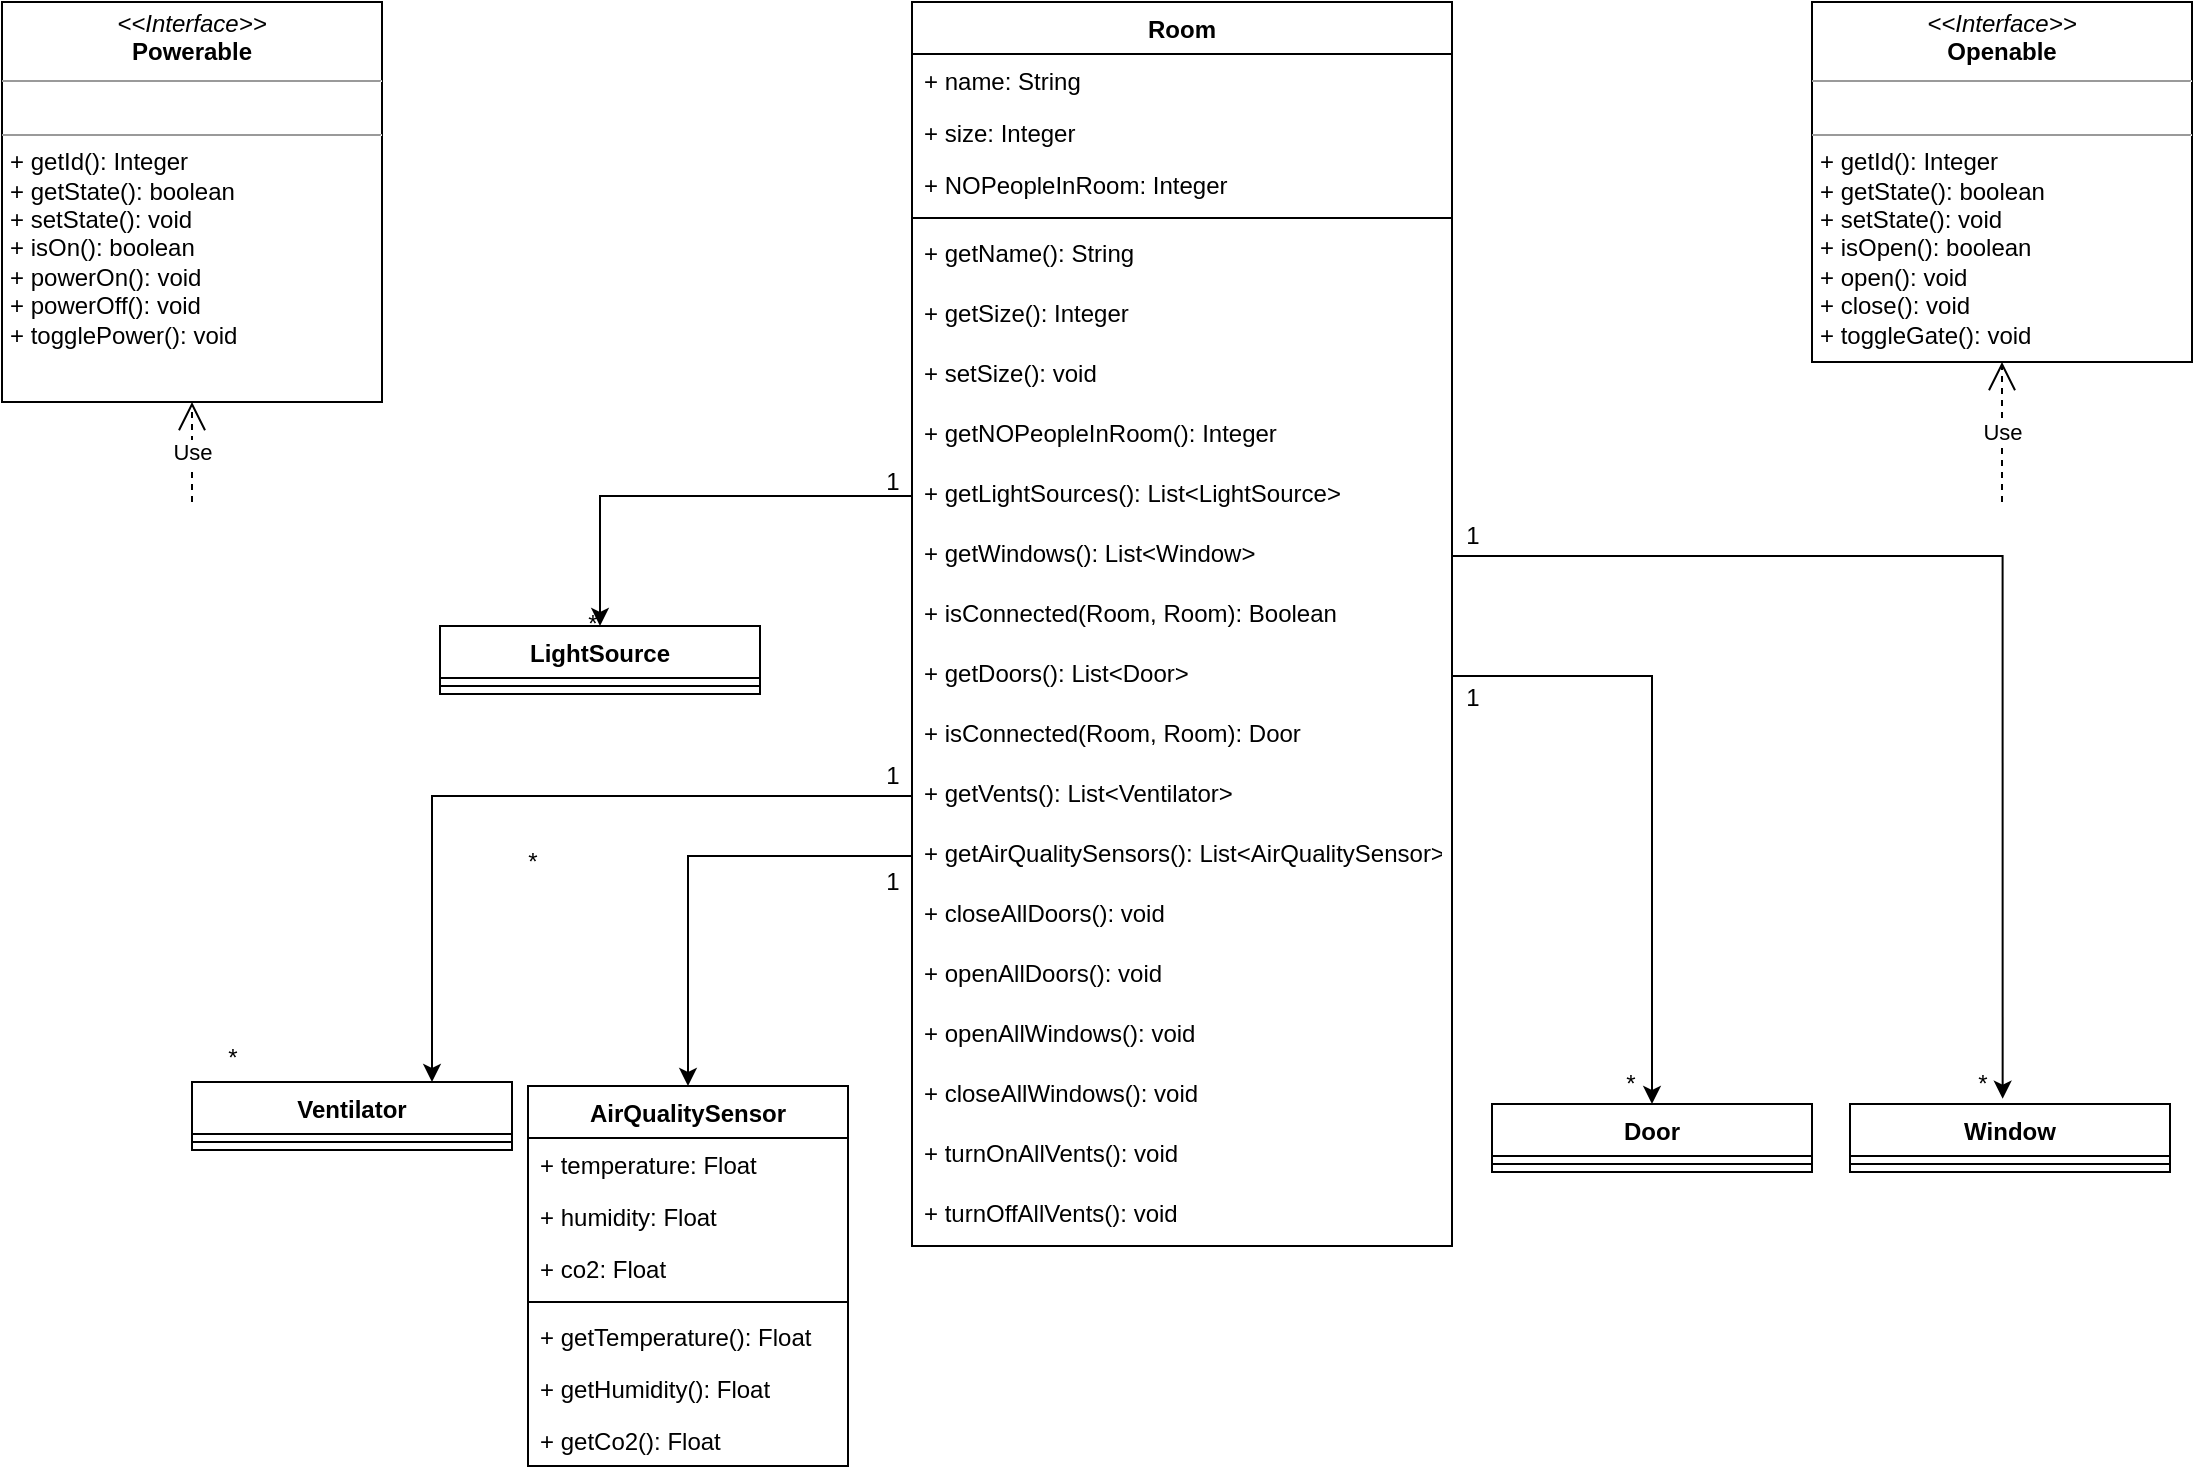 <mxfile version="20.6.0" type="device"><diagram name="UML" id="X6dM2k_elyDCfv0vWq0z"><mxGraphModel dx="1348" dy="1754" grid="0" gridSize="10" guides="1" tooltips="1" connect="1" arrows="1" fold="1" page="1" pageScale="1" pageWidth="1169" pageHeight="827" background="none" math="0" shadow="0"><root><mxCell id="g0CEWkr_IwTcYUqy6gfU-0"/><mxCell id="g0CEWkr_IwTcYUqy6gfU-1" parent="g0CEWkr_IwTcYUqy6gfU-0"/><mxCell id="w60c1zdR5W0mf0owf3Rb-15" value="Window" style="swimlane;fontStyle=1;align=center;verticalAlign=top;childLayout=stackLayout;horizontal=1;startSize=26;horizontalStack=0;resizeParent=1;resizeParentMax=0;resizeLast=0;collapsible=1;marginBottom=0;" parent="g0CEWkr_IwTcYUqy6gfU-1" vertex="1"><mxGeometry x="949" y="-249" width="160" height="34" as="geometry"/></mxCell><mxCell id="w60c1zdR5W0mf0owf3Rb-17" value="" style="line;strokeWidth=1;fillColor=none;align=left;verticalAlign=middle;spacingTop=-1;spacingLeft=3;spacingRight=3;rotatable=0;labelPosition=right;points=[];portConstraint=eastwest;strokeColor=inherit;" parent="w60c1zdR5W0mf0owf3Rb-15" vertex="1"><mxGeometry y="26" width="160" height="8" as="geometry"/></mxCell><mxCell id="JrZIzC8w7HbeRlBi-leS-0" value="Room" style="swimlane;fontStyle=1;align=center;verticalAlign=top;childLayout=stackLayout;horizontal=1;startSize=26;horizontalStack=0;resizeParent=1;resizeParentMax=0;resizeLast=0;collapsible=1;marginBottom=0;" parent="g0CEWkr_IwTcYUqy6gfU-1" vertex="1"><mxGeometry x="480" y="-800" width="270" height="622" as="geometry"><mxRectangle x="370" y="-680" width="70" height="30" as="alternateBounds"/></mxGeometry></mxCell><mxCell id="JrZIzC8w7HbeRlBi-leS-1" value="+ name: String" style="text;strokeColor=none;fillColor=none;align=left;verticalAlign=top;spacingLeft=4;spacingRight=4;overflow=hidden;rotatable=0;points=[[0,0.5],[1,0.5]];portConstraint=eastwest;" parent="JrZIzC8w7HbeRlBi-leS-0" vertex="1"><mxGeometry y="26" width="270" height="26" as="geometry"/></mxCell><mxCell id="raHJGq5JyYgqce_vCBoo-5" value="+ size: Integer" style="text;strokeColor=none;fillColor=none;align=left;verticalAlign=top;spacingLeft=4;spacingRight=4;overflow=hidden;rotatable=0;points=[[0,0.5],[1,0.5]];portConstraint=eastwest;" parent="JrZIzC8w7HbeRlBi-leS-0" vertex="1"><mxGeometry y="52" width="270" height="26" as="geometry"/></mxCell><mxCell id="vvLVDiPrClr1uJ0mD7oV-16" value="+ NOPeopleInRoom: Integer" style="text;strokeColor=none;fillColor=none;align=left;verticalAlign=top;spacingLeft=4;spacingRight=4;overflow=hidden;rotatable=0;points=[[0,0.5],[1,0.5]];portConstraint=eastwest;" parent="JrZIzC8w7HbeRlBi-leS-0" vertex="1"><mxGeometry y="78" width="270" height="26" as="geometry"/></mxCell><mxCell id="JrZIzC8w7HbeRlBi-leS-2" value="" style="line;strokeWidth=1;fillColor=none;align=left;verticalAlign=middle;spacingTop=-1;spacingLeft=3;spacingRight=3;rotatable=0;labelPosition=right;points=[];portConstraint=eastwest;strokeColor=inherit;" parent="JrZIzC8w7HbeRlBi-leS-0" vertex="1"><mxGeometry y="104" width="270" height="8" as="geometry"/></mxCell><mxCell id="vvLVDiPrClr1uJ0mD7oV-26" value="+ getName(): String" style="text;strokeColor=none;fillColor=none;align=left;verticalAlign=top;spacingLeft=4;spacingRight=4;overflow=hidden;rotatable=0;points=[[0,0.5],[1,0.5]];portConstraint=eastwest;" parent="JrZIzC8w7HbeRlBi-leS-0" vertex="1"><mxGeometry y="112" width="270" height="30" as="geometry"/></mxCell><mxCell id="vvLVDiPrClr1uJ0mD7oV-27" value="+ getSize(): Integer" style="text;strokeColor=none;fillColor=none;align=left;verticalAlign=top;spacingLeft=4;spacingRight=4;overflow=hidden;rotatable=0;points=[[0,0.5],[1,0.5]];portConstraint=eastwest;" parent="JrZIzC8w7HbeRlBi-leS-0" vertex="1"><mxGeometry y="142" width="270" height="30" as="geometry"/></mxCell><mxCell id="vvLVDiPrClr1uJ0mD7oV-28" value="+ setSize(): void" style="text;strokeColor=none;fillColor=none;align=left;verticalAlign=top;spacingLeft=4;spacingRight=4;overflow=hidden;rotatable=0;points=[[0,0.5],[1,0.5]];portConstraint=eastwest;" parent="JrZIzC8w7HbeRlBi-leS-0" vertex="1"><mxGeometry y="172" width="270" height="30" as="geometry"/></mxCell><mxCell id="vvLVDiPrClr1uJ0mD7oV-12" value="+ getNOPeopleInRoom(): Integer" style="text;strokeColor=none;fillColor=none;align=left;verticalAlign=top;spacingLeft=4;spacingRight=4;overflow=hidden;rotatable=0;points=[[0,0.5],[1,0.5]];portConstraint=eastwest;" parent="JrZIzC8w7HbeRlBi-leS-0" vertex="1"><mxGeometry y="202" width="270" height="30" as="geometry"/></mxCell><mxCell id="0AcdcQv5JlGQJyQ-DRpH-2" value="+ getLightSources(): List&lt;LightSource&gt;" style="text;strokeColor=none;fillColor=none;align=left;verticalAlign=top;spacingLeft=4;spacingRight=4;overflow=hidden;rotatable=0;points=[[0,0.5],[1,0.5]];portConstraint=eastwest;" parent="JrZIzC8w7HbeRlBi-leS-0" vertex="1"><mxGeometry y="232" width="270" height="30" as="geometry"/></mxCell><mxCell id="vvLVDiPrClr1uJ0mD7oV-7" value="+ getWindows(): List&lt;Window&gt;" style="text;strokeColor=none;fillColor=none;align=left;verticalAlign=top;spacingLeft=4;spacingRight=4;overflow=hidden;rotatable=0;points=[[0,0.5],[1,0.5]];portConstraint=eastwest;" parent="JrZIzC8w7HbeRlBi-leS-0" vertex="1"><mxGeometry y="262" width="270" height="30" as="geometry"/></mxCell><mxCell id="vvLVDiPrClr1uJ0mD7oV-5" value="+ isConnected(Room, Room): Boolean" style="text;strokeColor=none;fillColor=none;align=left;verticalAlign=top;spacingLeft=4;spacingRight=4;overflow=hidden;rotatable=0;points=[[0,0.5],[1,0.5]];portConstraint=eastwest;" parent="JrZIzC8w7HbeRlBi-leS-0" vertex="1"><mxGeometry y="292" width="270" height="30" as="geometry"/></mxCell><mxCell id="vvLVDiPrClr1uJ0mD7oV-8" value="+ getDoors(): List&lt;Door&gt;" style="text;strokeColor=none;fillColor=none;align=left;verticalAlign=top;spacingLeft=4;spacingRight=4;overflow=hidden;rotatable=0;points=[[0,0.5],[1,0.5]];portConstraint=eastwest;" parent="JrZIzC8w7HbeRlBi-leS-0" vertex="1"><mxGeometry y="322" width="270" height="30" as="geometry"/></mxCell><mxCell id="vvLVDiPrClr1uJ0mD7oV-4" value="+ isConnected(Room, Room): Door" style="text;strokeColor=none;fillColor=none;align=left;verticalAlign=top;spacingLeft=4;spacingRight=4;overflow=hidden;rotatable=0;points=[[0,0.5],[1,0.5]];portConstraint=eastwest;" parent="JrZIzC8w7HbeRlBi-leS-0" vertex="1"><mxGeometry y="352" width="270" height="30" as="geometry"/></mxCell><mxCell id="vvLVDiPrClr1uJ0mD7oV-6" value="+ getVents(): List&lt;Ventilator&gt;" style="text;strokeColor=none;fillColor=none;align=left;verticalAlign=top;spacingLeft=4;spacingRight=4;overflow=hidden;rotatable=0;points=[[0,0.5],[1,0.5]];portConstraint=eastwest;" parent="JrZIzC8w7HbeRlBi-leS-0" vertex="1"><mxGeometry y="382" width="270" height="30" as="geometry"/></mxCell><mxCell id="vvLVDiPrClr1uJ0mD7oV-25" value="+ getAirQualitySensors(): List&lt;AirQualitySensor&gt;" style="text;strokeColor=none;fillColor=none;align=left;verticalAlign=top;spacingLeft=4;spacingRight=4;overflow=hidden;rotatable=0;points=[[0,0.5],[1,0.5]];portConstraint=eastwest;" parent="JrZIzC8w7HbeRlBi-leS-0" vertex="1"><mxGeometry y="412" width="270" height="30" as="geometry"/></mxCell><mxCell id="vvLVDiPrClr1uJ0mD7oV-56" value="+ closeAllDoors(): void" style="text;strokeColor=none;fillColor=none;align=left;verticalAlign=top;spacingLeft=4;spacingRight=4;overflow=hidden;rotatable=0;points=[[0,0.5],[1,0.5]];portConstraint=eastwest;" parent="JrZIzC8w7HbeRlBi-leS-0" vertex="1"><mxGeometry y="442" width="270" height="30" as="geometry"/></mxCell><mxCell id="vvLVDiPrClr1uJ0mD7oV-57" value="+ openAllDoors(): void" style="text;strokeColor=none;fillColor=none;align=left;verticalAlign=top;spacingLeft=4;spacingRight=4;overflow=hidden;rotatable=0;points=[[0,0.5],[1,0.5]];portConstraint=eastwest;" parent="JrZIzC8w7HbeRlBi-leS-0" vertex="1"><mxGeometry y="472" width="270" height="30" as="geometry"/></mxCell><mxCell id="vvLVDiPrClr1uJ0mD7oV-59" value="+ openAllWindows(): void" style="text;strokeColor=none;fillColor=none;align=left;verticalAlign=top;spacingLeft=4;spacingRight=4;overflow=hidden;rotatable=0;points=[[0,0.5],[1,0.5]];portConstraint=eastwest;" parent="JrZIzC8w7HbeRlBi-leS-0" vertex="1"><mxGeometry y="502" width="270" height="30" as="geometry"/></mxCell><mxCell id="vvLVDiPrClr1uJ0mD7oV-58" value="+ closeAllWindows(): void" style="text;strokeColor=none;fillColor=none;align=left;verticalAlign=top;spacingLeft=4;spacingRight=4;overflow=hidden;rotatable=0;points=[[0,0.5],[1,0.5]];portConstraint=eastwest;" parent="JrZIzC8w7HbeRlBi-leS-0" vertex="1"><mxGeometry y="532" width="270" height="30" as="geometry"/></mxCell><mxCell id="vvLVDiPrClr1uJ0mD7oV-60" value="+ turnOnAllVents(): void" style="text;strokeColor=none;fillColor=none;align=left;verticalAlign=top;spacingLeft=4;spacingRight=4;overflow=hidden;rotatable=0;points=[[0,0.5],[1,0.5]];portConstraint=eastwest;" parent="JrZIzC8w7HbeRlBi-leS-0" vertex="1"><mxGeometry y="562" width="270" height="30" as="geometry"/></mxCell><mxCell id="vvLVDiPrClr1uJ0mD7oV-61" value="+ turnOffAllVents(): void" style="text;strokeColor=none;fillColor=none;align=left;verticalAlign=top;spacingLeft=4;spacingRight=4;overflow=hidden;rotatable=0;points=[[0,0.5],[1,0.5]];portConstraint=eastwest;" parent="JrZIzC8w7HbeRlBi-leS-0" vertex="1"><mxGeometry y="592" width="270" height="30" as="geometry"/></mxCell><mxCell id="raHJGq5JyYgqce_vCBoo-6" value="Ventilator" style="swimlane;fontStyle=1;align=center;verticalAlign=top;childLayout=stackLayout;horizontal=1;startSize=26;horizontalStack=0;resizeParent=1;resizeParentMax=0;resizeLast=0;collapsible=1;marginBottom=0;" parent="g0CEWkr_IwTcYUqy6gfU-1" vertex="1"><mxGeometry x="120" y="-260" width="160" height="34" as="geometry"/></mxCell><mxCell id="raHJGq5JyYgqce_vCBoo-8" value="" style="line;strokeWidth=1;fillColor=none;align=left;verticalAlign=middle;spacingTop=-1;spacingLeft=3;spacingRight=3;rotatable=0;labelPosition=right;points=[];portConstraint=eastwest;strokeColor=inherit;" parent="raHJGq5JyYgqce_vCBoo-6" vertex="1"><mxGeometry y="26" width="160" height="8" as="geometry"/></mxCell><mxCell id="vvLVDiPrClr1uJ0mD7oV-0" value="Door" style="swimlane;fontStyle=1;align=center;verticalAlign=top;childLayout=stackLayout;horizontal=1;startSize=26;horizontalStack=0;resizeParent=1;resizeParentMax=0;resizeLast=0;collapsible=1;marginBottom=0;" parent="g0CEWkr_IwTcYUqy6gfU-1" vertex="1"><mxGeometry x="770" y="-249" width="160" height="34" as="geometry"/></mxCell><mxCell id="vvLVDiPrClr1uJ0mD7oV-2" value="" style="line;strokeWidth=1;fillColor=none;align=left;verticalAlign=middle;spacingTop=-1;spacingLeft=3;spacingRight=3;rotatable=0;labelPosition=right;points=[];portConstraint=eastwest;strokeColor=inherit;" parent="vvLVDiPrClr1uJ0mD7oV-0" vertex="1"><mxGeometry y="26" width="160" height="8" as="geometry"/></mxCell><mxCell id="vvLVDiPrClr1uJ0mD7oV-17" value="AirQualitySensor" style="swimlane;fontStyle=1;align=center;verticalAlign=top;childLayout=stackLayout;horizontal=1;startSize=26;horizontalStack=0;resizeParent=1;resizeParentMax=0;resizeLast=0;collapsible=1;marginBottom=0;" parent="g0CEWkr_IwTcYUqy6gfU-1" vertex="1"><mxGeometry x="288" y="-258" width="160" height="190" as="geometry"/></mxCell><mxCell id="vvLVDiPrClr1uJ0mD7oV-19" value="+ temperature: Float" style="text;strokeColor=none;fillColor=none;align=left;verticalAlign=top;spacingLeft=4;spacingRight=4;overflow=hidden;rotatable=0;points=[[0,0.5],[1,0.5]];portConstraint=eastwest;" parent="vvLVDiPrClr1uJ0mD7oV-17" vertex="1"><mxGeometry y="26" width="160" height="26" as="geometry"/></mxCell><mxCell id="vvLVDiPrClr1uJ0mD7oV-23" value="+ humidity: Float" style="text;strokeColor=none;fillColor=none;align=left;verticalAlign=top;spacingLeft=4;spacingRight=4;overflow=hidden;rotatable=0;points=[[0,0.5],[1,0.5]];portConstraint=eastwest;" parent="vvLVDiPrClr1uJ0mD7oV-17" vertex="1"><mxGeometry y="52" width="160" height="26" as="geometry"/></mxCell><mxCell id="vvLVDiPrClr1uJ0mD7oV-24" value="+ co2: Float" style="text;strokeColor=none;fillColor=none;align=left;verticalAlign=top;spacingLeft=4;spacingRight=4;overflow=hidden;rotatable=0;points=[[0,0.5],[1,0.5]];portConstraint=eastwest;" parent="vvLVDiPrClr1uJ0mD7oV-17" vertex="1"><mxGeometry y="78" width="160" height="26" as="geometry"/></mxCell><mxCell id="vvLVDiPrClr1uJ0mD7oV-20" value="" style="line;strokeWidth=1;fillColor=none;align=left;verticalAlign=middle;spacingTop=-1;spacingLeft=3;spacingRight=3;rotatable=0;labelPosition=right;points=[];portConstraint=eastwest;strokeColor=inherit;" parent="vvLVDiPrClr1uJ0mD7oV-17" vertex="1"><mxGeometry y="104" width="160" height="8" as="geometry"/></mxCell><mxCell id="vvLVDiPrClr1uJ0mD7oV-43" value="+ getTemperature(): Float" style="text;strokeColor=none;fillColor=none;align=left;verticalAlign=top;spacingLeft=4;spacingRight=4;overflow=hidden;rotatable=0;points=[[0,0.5],[1,0.5]];portConstraint=eastwest;" parent="vvLVDiPrClr1uJ0mD7oV-17" vertex="1"><mxGeometry y="112" width="160" height="26" as="geometry"/></mxCell><mxCell id="vvLVDiPrClr1uJ0mD7oV-44" value="+ getHumidity(): Float" style="text;strokeColor=none;fillColor=none;align=left;verticalAlign=top;spacingLeft=4;spacingRight=4;overflow=hidden;rotatable=0;points=[[0,0.5],[1,0.5]];portConstraint=eastwest;" parent="vvLVDiPrClr1uJ0mD7oV-17" vertex="1"><mxGeometry y="138" width="160" height="26" as="geometry"/></mxCell><mxCell id="vvLVDiPrClr1uJ0mD7oV-45" value="+ getCo2(): Float" style="text;strokeColor=none;fillColor=none;align=left;verticalAlign=top;spacingLeft=4;spacingRight=4;overflow=hidden;rotatable=0;points=[[0,0.5],[1,0.5]];portConstraint=eastwest;" parent="vvLVDiPrClr1uJ0mD7oV-17" vertex="1"><mxGeometry y="164" width="160" height="26" as="geometry"/></mxCell><mxCell id="Vgo6NwkHw8Ez22BbJ0Ov-0" value="*" style="text;html=1;align=center;verticalAlign=middle;resizable=0;points=[];autosize=1;strokeColor=none;fillColor=none;" parent="g0CEWkr_IwTcYUqy6gfU-1" vertex="1"><mxGeometry x="280" y="-380" width="20" height="20" as="geometry"/></mxCell><mxCell id="Vgo6NwkHw8Ez22BbJ0Ov-1" value="*" style="text;html=1;align=center;verticalAlign=middle;resizable=0;points=[];autosize=1;strokeColor=none;fillColor=none;" parent="g0CEWkr_IwTcYUqy6gfU-1" vertex="1"><mxGeometry x="130" y="-282" width="20" height="20" as="geometry"/></mxCell><mxCell id="Vgo6NwkHw8Ez22BbJ0Ov-3" value="*" style="text;html=1;align=center;verticalAlign=middle;resizable=0;points=[];autosize=1;strokeColor=none;fillColor=none;" parent="g0CEWkr_IwTcYUqy6gfU-1" vertex="1"><mxGeometry x="829" y="-269" width="20" height="20" as="geometry"/></mxCell><mxCell id="FO-8G42D2VpuAVv3R2X6-0" value="1" style="text;html=1;align=center;verticalAlign=middle;resizable=0;points=[];autosize=1;strokeColor=none;fillColor=none;" parent="g0CEWkr_IwTcYUqy6gfU-1" vertex="1"><mxGeometry x="460" y="-370" width="20" height="20" as="geometry"/></mxCell><mxCell id="FO-8G42D2VpuAVv3R2X6-1" value="1" style="text;html=1;align=center;verticalAlign=middle;resizable=0;points=[];autosize=1;strokeColor=none;fillColor=none;" parent="g0CEWkr_IwTcYUqy6gfU-1" vertex="1"><mxGeometry x="750" y="-462" width="20" height="20" as="geometry"/></mxCell><mxCell id="FO-8G42D2VpuAVv3R2X6-2" value="1" style="text;html=1;align=center;verticalAlign=middle;resizable=0;points=[];autosize=1;strokeColor=none;fillColor=none;" parent="g0CEWkr_IwTcYUqy6gfU-1" vertex="1"><mxGeometry x="750" y="-543" width="20" height="20" as="geometry"/></mxCell><mxCell id="FO-8G42D2VpuAVv3R2X6-3" value="1" style="text;html=1;align=center;verticalAlign=middle;resizable=0;points=[];autosize=1;strokeColor=none;fillColor=none;" parent="g0CEWkr_IwTcYUqy6gfU-1" vertex="1"><mxGeometry x="460" y="-423" width="20" height="20" as="geometry"/></mxCell><mxCell id="SjL8dPBYA5U3R227PxI4-2" value="&lt;p style=&quot;margin:0px;margin-top:4px;text-align:center;&quot;&gt;&lt;i&gt;&amp;lt;&amp;lt;Interface&amp;gt;&amp;gt;&lt;/i&gt;&lt;br&gt;&lt;b&gt;Powerable&lt;/b&gt;&lt;/p&gt;&lt;hr size=&quot;1&quot;&gt;&lt;p style=&quot;margin:0px;margin-left:4px;&quot;&gt;&lt;br&gt;&lt;/p&gt;&lt;hr size=&quot;1&quot;&gt;&lt;p style=&quot;margin:0px;margin-left:4px;&quot;&gt;+ getId(): Integer&lt;br&gt;+ getState(): boolean&lt;/p&gt;&lt;p style=&quot;margin:0px;margin-left:4px;&quot;&gt;+ setState(): void&lt;br&gt;&lt;/p&gt;&lt;p style=&quot;margin:0px;margin-left:4px;&quot;&gt;+ isOn(): boolean&lt;/p&gt;&lt;p style=&quot;margin:0px;margin-left:4px;&quot;&gt;+ powerOn(): void&lt;/p&gt;&lt;p style=&quot;margin:0px;margin-left:4px;&quot;&gt;+ powerOff(): void&lt;/p&gt;&lt;p style=&quot;margin:0px;margin-left:4px;&quot;&gt;+ togglePower(): void&lt;/p&gt;" style="verticalAlign=top;align=left;overflow=fill;fontSize=12;fontFamily=Helvetica;html=1;" parent="g0CEWkr_IwTcYUqy6gfU-1" vertex="1"><mxGeometry x="25" y="-800" width="190" height="200" as="geometry"/></mxCell><mxCell id="SjL8dPBYA5U3R227PxI4-4" value="&lt;p style=&quot;margin:0px;margin-top:4px;text-align:center;&quot;&gt;&lt;i&gt;&amp;lt;&amp;lt;Interface&amp;gt;&amp;gt;&lt;/i&gt;&lt;br&gt;&lt;b&gt;Openable&lt;/b&gt;&lt;/p&gt;&lt;hr size=&quot;1&quot;&gt;&lt;p style=&quot;margin:0px;margin-left:4px;&quot;&gt;&lt;br&gt;&lt;/p&gt;&lt;hr size=&quot;1&quot;&gt;&lt;p style=&quot;margin:0px;margin-left:4px;&quot;&gt;+ getId(): Integer&lt;br&gt;+ getState(): boolean&lt;br&gt;+ setState(): void&lt;br&gt;&lt;/p&gt;&lt;p style=&quot;margin: 0px 0px 0px 4px;&quot;&gt;+ isOpen(): boolean&lt;/p&gt;&lt;p style=&quot;margin: 0px 0px 0px 4px;&quot;&gt;+ open(): void&lt;/p&gt;&lt;p style=&quot;margin: 0px 0px 0px 4px;&quot;&gt;+ close(): void&lt;/p&gt;&lt;p style=&quot;margin: 0px 0px 0px 4px;&quot;&gt;+ toggleGate(): void&lt;/p&gt;" style="verticalAlign=top;align=left;overflow=fill;fontSize=12;fontFamily=Helvetica;html=1;" parent="g0CEWkr_IwTcYUqy6gfU-1" vertex="1"><mxGeometry x="930" y="-800" width="190" height="180" as="geometry"/></mxCell><mxCell id="SjL8dPBYA5U3R227PxI4-39" value="Use" style="endArrow=open;endSize=12;dashed=1;html=1;rounded=0;entryX=0.5;entryY=1;entryDx=0;entryDy=0;" parent="g0CEWkr_IwTcYUqy6gfU-1" target="SjL8dPBYA5U3R227PxI4-4" edge="1"><mxGeometry width="160" relative="1" as="geometry"><mxPoint x="1025" y="-550" as="sourcePoint"/><mxPoint x="1032" y="-590" as="targetPoint"/></mxGeometry></mxCell><mxCell id="SjL8dPBYA5U3R227PxI4-40" value="Use" style="endArrow=open;endSize=12;dashed=1;html=1;rounded=0;entryX=0.5;entryY=1;entryDx=0;entryDy=0;exitX=0.5;exitY=0;exitDx=0;exitDy=0;" parent="g0CEWkr_IwTcYUqy6gfU-1" target="SjL8dPBYA5U3R227PxI4-2" edge="1"><mxGeometry width="160" relative="1" as="geometry"><mxPoint x="120" y="-550" as="sourcePoint"/><mxPoint x="179.5" y="-620" as="targetPoint"/></mxGeometry></mxCell><mxCell id="SjL8dPBYA5U3R227PxI4-42" style="edgeStyle=orthogonalEdgeStyle;rounded=0;orthogonalLoop=1;jettySize=auto;html=1;exitX=0;exitY=0.5;exitDx=0;exitDy=0;entryX=0.75;entryY=0;entryDx=0;entryDy=0;" parent="g0CEWkr_IwTcYUqy6gfU-1" source="vvLVDiPrClr1uJ0mD7oV-6" target="raHJGq5JyYgqce_vCBoo-6" edge="1"><mxGeometry relative="1" as="geometry"/></mxCell><mxCell id="0AcdcQv5JlGQJyQ-DRpH-0" value="LightSource" style="swimlane;fontStyle=1;align=center;verticalAlign=top;childLayout=stackLayout;horizontal=1;startSize=26;horizontalStack=0;resizeParent=1;resizeParentMax=0;resizeLast=0;collapsible=1;marginBottom=0;" parent="g0CEWkr_IwTcYUqy6gfU-1" vertex="1"><mxGeometry x="244" y="-488" width="160" height="34" as="geometry"/></mxCell><mxCell id="0AcdcQv5JlGQJyQ-DRpH-1" value="" style="line;strokeWidth=1;fillColor=none;align=left;verticalAlign=middle;spacingTop=-1;spacingLeft=3;spacingRight=3;rotatable=0;labelPosition=right;points=[];portConstraint=eastwest;strokeColor=inherit;" parent="0AcdcQv5JlGQJyQ-DRpH-0" vertex="1"><mxGeometry y="26" width="160" height="8" as="geometry"/></mxCell><mxCell id="0AcdcQv5JlGQJyQ-DRpH-7" style="edgeStyle=orthogonalEdgeStyle;rounded=0;orthogonalLoop=1;jettySize=auto;html=1;exitX=0;exitY=0.5;exitDx=0;exitDy=0;" parent="g0CEWkr_IwTcYUqy6gfU-1" source="0AcdcQv5JlGQJyQ-DRpH-2" target="0AcdcQv5JlGQJyQ-DRpH-0" edge="1"><mxGeometry relative="1" as="geometry"/></mxCell><mxCell id="0AcdcQv5JlGQJyQ-DRpH-8" value="1" style="text;html=1;align=center;verticalAlign=middle;resizable=0;points=[];autosize=1;strokeColor=none;fillColor=none;" parent="g0CEWkr_IwTcYUqy6gfU-1" vertex="1"><mxGeometry x="460" y="-570" width="20" height="20" as="geometry"/></mxCell><mxCell id="0AcdcQv5JlGQJyQ-DRpH-9" value="*" style="text;html=1;align=center;verticalAlign=middle;resizable=0;points=[];autosize=1;strokeColor=none;fillColor=none;" parent="g0CEWkr_IwTcYUqy6gfU-1" vertex="1"><mxGeometry x="310" y="-499" width="20" height="20" as="geometry"/></mxCell><mxCell id="IMcTbDO5LTz48M8xmmFh-0" style="edgeStyle=orthogonalEdgeStyle;rounded=0;orthogonalLoop=1;jettySize=auto;html=1;exitX=0;exitY=0.5;exitDx=0;exitDy=0;entryX=0.5;entryY=0;entryDx=0;entryDy=0;" edge="1" parent="g0CEWkr_IwTcYUqy6gfU-1" source="vvLVDiPrClr1uJ0mD7oV-25" target="vvLVDiPrClr1uJ0mD7oV-17"><mxGeometry relative="1" as="geometry"/></mxCell><mxCell id="IMcTbDO5LTz48M8xmmFh-1" style="edgeStyle=orthogonalEdgeStyle;rounded=0;orthogonalLoop=1;jettySize=auto;html=1;exitX=1;exitY=0.5;exitDx=0;exitDy=0;" edge="1" parent="g0CEWkr_IwTcYUqy6gfU-1" source="vvLVDiPrClr1uJ0mD7oV-7"><mxGeometry relative="1" as="geometry"><mxPoint x="1025.333" y="-251.667" as="targetPoint"/><Array as="points"><mxPoint x="1025" y="-523"/></Array></mxGeometry></mxCell><mxCell id="IMcTbDO5LTz48M8xmmFh-2" style="edgeStyle=orthogonalEdgeStyle;rounded=0;orthogonalLoop=1;jettySize=auto;html=1;exitX=1;exitY=0.5;exitDx=0;exitDy=0;entryX=0.5;entryY=0;entryDx=0;entryDy=0;" edge="1" parent="g0CEWkr_IwTcYUqy6gfU-1" source="vvLVDiPrClr1uJ0mD7oV-8" target="vvLVDiPrClr1uJ0mD7oV-0"><mxGeometry relative="1" as="geometry"/></mxCell><mxCell id="IMcTbDO5LTz48M8xmmFh-3" value="*" style="text;html=1;align=center;verticalAlign=middle;resizable=0;points=[];autosize=1;strokeColor=none;fillColor=none;" vertex="1" parent="g0CEWkr_IwTcYUqy6gfU-1"><mxGeometry x="1005" y="-269" width="20" height="20" as="geometry"/></mxCell></root></mxGraphModel></diagram></mxfile>